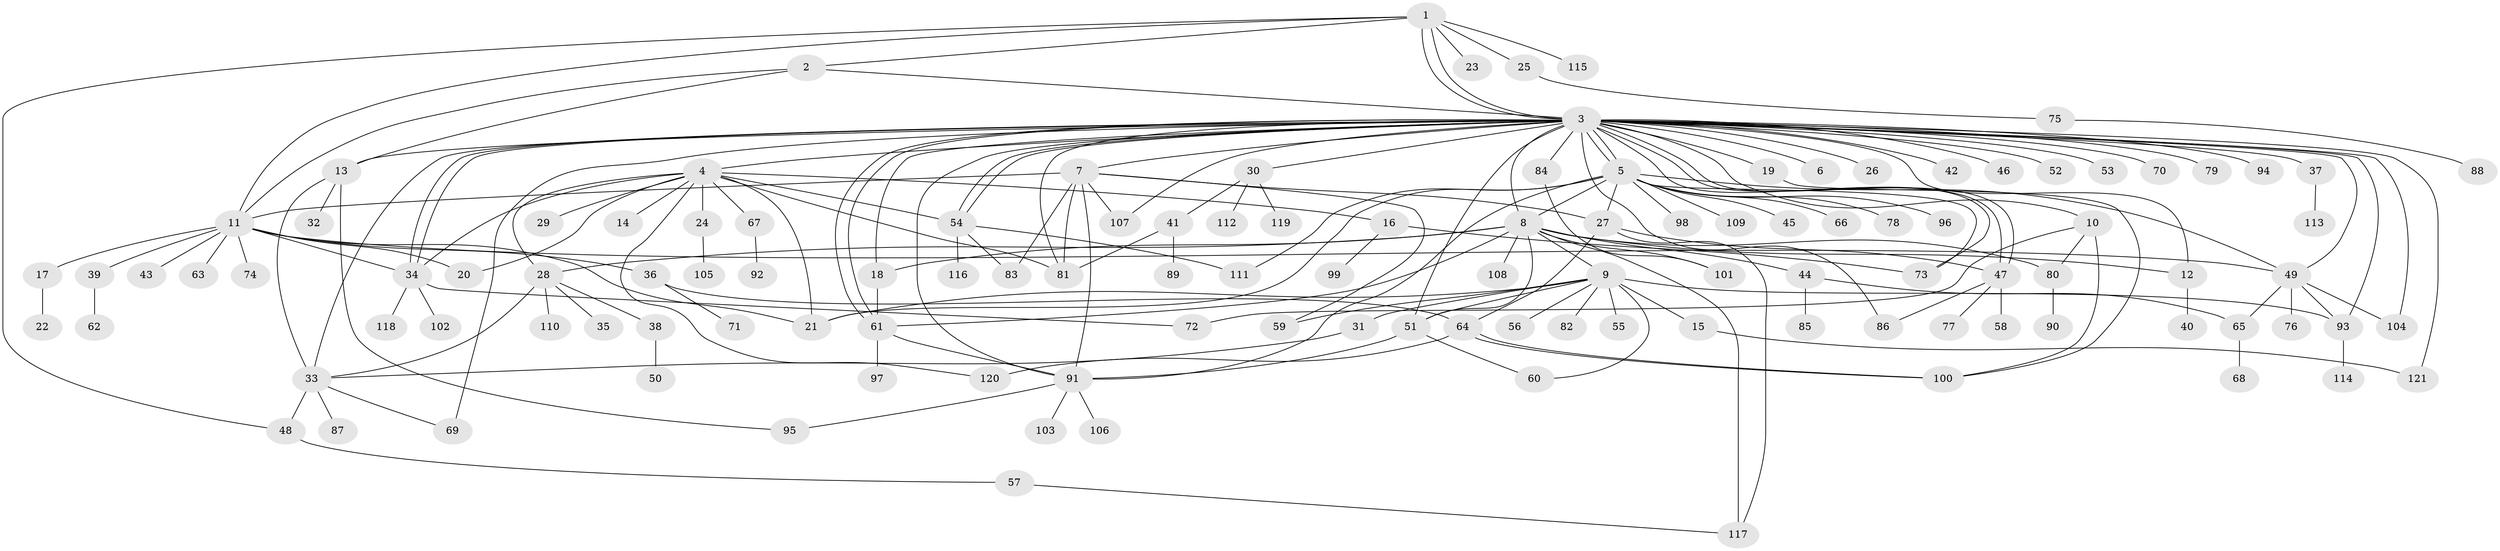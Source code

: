 // Generated by graph-tools (version 1.1) at 2025/49/03/09/25 03:49:47]
// undirected, 121 vertices, 185 edges
graph export_dot {
graph [start="1"]
  node [color=gray90,style=filled];
  1;
  2;
  3;
  4;
  5;
  6;
  7;
  8;
  9;
  10;
  11;
  12;
  13;
  14;
  15;
  16;
  17;
  18;
  19;
  20;
  21;
  22;
  23;
  24;
  25;
  26;
  27;
  28;
  29;
  30;
  31;
  32;
  33;
  34;
  35;
  36;
  37;
  38;
  39;
  40;
  41;
  42;
  43;
  44;
  45;
  46;
  47;
  48;
  49;
  50;
  51;
  52;
  53;
  54;
  55;
  56;
  57;
  58;
  59;
  60;
  61;
  62;
  63;
  64;
  65;
  66;
  67;
  68;
  69;
  70;
  71;
  72;
  73;
  74;
  75;
  76;
  77;
  78;
  79;
  80;
  81;
  82;
  83;
  84;
  85;
  86;
  87;
  88;
  89;
  90;
  91;
  92;
  93;
  94;
  95;
  96;
  97;
  98;
  99;
  100;
  101;
  102;
  103;
  104;
  105;
  106;
  107;
  108;
  109;
  110;
  111;
  112;
  113;
  114;
  115;
  116;
  117;
  118;
  119;
  120;
  121;
  1 -- 2;
  1 -- 3;
  1 -- 3;
  1 -- 11;
  1 -- 23;
  1 -- 25;
  1 -- 48;
  1 -- 115;
  2 -- 3;
  2 -- 11;
  2 -- 13;
  3 -- 4;
  3 -- 5;
  3 -- 5;
  3 -- 6;
  3 -- 7;
  3 -- 8;
  3 -- 10;
  3 -- 12;
  3 -- 13;
  3 -- 18;
  3 -- 19;
  3 -- 26;
  3 -- 30;
  3 -- 33;
  3 -- 34;
  3 -- 34;
  3 -- 37;
  3 -- 42;
  3 -- 46;
  3 -- 47;
  3 -- 47;
  3 -- 49;
  3 -- 51;
  3 -- 52;
  3 -- 53;
  3 -- 54;
  3 -- 54;
  3 -- 61;
  3 -- 61;
  3 -- 69;
  3 -- 70;
  3 -- 73;
  3 -- 79;
  3 -- 81;
  3 -- 84;
  3 -- 86;
  3 -- 91;
  3 -- 93;
  3 -- 94;
  3 -- 104;
  3 -- 107;
  3 -- 121;
  4 -- 14;
  4 -- 16;
  4 -- 20;
  4 -- 21;
  4 -- 24;
  4 -- 28;
  4 -- 29;
  4 -- 34;
  4 -- 54;
  4 -- 67;
  4 -- 81;
  4 -- 120;
  5 -- 8;
  5 -- 21;
  5 -- 27;
  5 -- 45;
  5 -- 49;
  5 -- 66;
  5 -- 73;
  5 -- 78;
  5 -- 91;
  5 -- 96;
  5 -- 98;
  5 -- 109;
  5 -- 111;
  7 -- 11;
  7 -- 27;
  7 -- 59;
  7 -- 81;
  7 -- 83;
  7 -- 91;
  7 -- 107;
  8 -- 9;
  8 -- 12;
  8 -- 18;
  8 -- 28;
  8 -- 44;
  8 -- 51;
  8 -- 61;
  8 -- 80;
  8 -- 101;
  8 -- 108;
  8 -- 117;
  9 -- 15;
  9 -- 21;
  9 -- 31;
  9 -- 51;
  9 -- 55;
  9 -- 56;
  9 -- 59;
  9 -- 60;
  9 -- 82;
  9 -- 93;
  10 -- 72;
  10 -- 80;
  10 -- 100;
  11 -- 17;
  11 -- 20;
  11 -- 21;
  11 -- 34;
  11 -- 36;
  11 -- 39;
  11 -- 43;
  11 -- 49;
  11 -- 63;
  11 -- 74;
  12 -- 40;
  13 -- 32;
  13 -- 33;
  13 -- 95;
  15 -- 121;
  16 -- 73;
  16 -- 99;
  17 -- 22;
  18 -- 61;
  19 -- 100;
  24 -- 105;
  25 -- 75;
  27 -- 47;
  27 -- 64;
  27 -- 117;
  28 -- 33;
  28 -- 35;
  28 -- 38;
  28 -- 110;
  30 -- 41;
  30 -- 112;
  30 -- 119;
  31 -- 33;
  33 -- 48;
  33 -- 69;
  33 -- 87;
  34 -- 72;
  34 -- 102;
  34 -- 118;
  36 -- 64;
  36 -- 71;
  37 -- 113;
  38 -- 50;
  39 -- 62;
  41 -- 81;
  41 -- 89;
  44 -- 65;
  44 -- 85;
  47 -- 58;
  47 -- 77;
  47 -- 86;
  48 -- 57;
  49 -- 65;
  49 -- 76;
  49 -- 93;
  49 -- 104;
  51 -- 60;
  51 -- 91;
  54 -- 83;
  54 -- 111;
  54 -- 116;
  57 -- 117;
  61 -- 91;
  61 -- 97;
  64 -- 100;
  64 -- 100;
  64 -- 120;
  65 -- 68;
  67 -- 92;
  75 -- 88;
  80 -- 90;
  84 -- 101;
  91 -- 95;
  91 -- 103;
  91 -- 106;
  93 -- 114;
}
